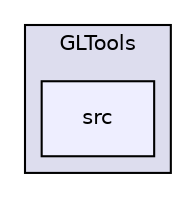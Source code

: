 digraph "include/GLTools/src" {
  compound=true
  node [ fontsize="10", fontname="Helvetica"];
  edge [ labelfontsize="10", labelfontname="Helvetica"];
  subgraph clusterdir_04d2248af09e8d4b47039d32314b7c56 {
    graph [ bgcolor="#ddddee", pencolor="black", label="GLTools" fontname="Helvetica", fontsize="10", URL="dir_04d2248af09e8d4b47039d32314b7c56.html"]
  dir_e06d6f7f64394931447d653856f6e441 [shape=box, label="src", style="filled", fillcolor="#eeeeff", pencolor="black", URL="dir_e06d6f7f64394931447d653856f6e441.html"];
  }
}
